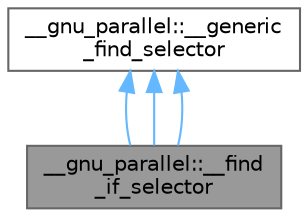 digraph "__gnu_parallel::__find_if_selector"
{
 // LATEX_PDF_SIZE
  bgcolor="transparent";
  edge [fontname=Helvetica,fontsize=10,labelfontname=Helvetica,labelfontsize=10];
  node [fontname=Helvetica,fontsize=10,shape=box,height=0.2,width=0.4];
  Node1 [id="Node000001",label="__gnu_parallel::__find\l_if_selector",height=0.2,width=0.4,color="gray40", fillcolor="grey60", style="filled", fontcolor="black",tooltip="Test predicate on a single element, used for std::find() and std::find_if ()."];
  Node2 -> Node1 [id="edge1_Node000001_Node000002",dir="back",color="steelblue1",style="solid",tooltip=" "];
  Node2 [id="Node000002",label="__gnu_parallel::__generic\l_find_selector",height=0.2,width=0.4,color="gray40", fillcolor="white", style="filled",URL="$struct____gnu__parallel_1_1____generic__find__selector.html",tooltip="Base class of all __gnu_parallel::__find_template selectors."];
  Node2 -> Node1 [id="edge2_Node000001_Node000002",dir="back",color="steelblue1",style="solid",tooltip=" "];
  Node2 -> Node1 [id="edge3_Node000001_Node000002",dir="back",color="steelblue1",style="solid",tooltip=" "];
}

